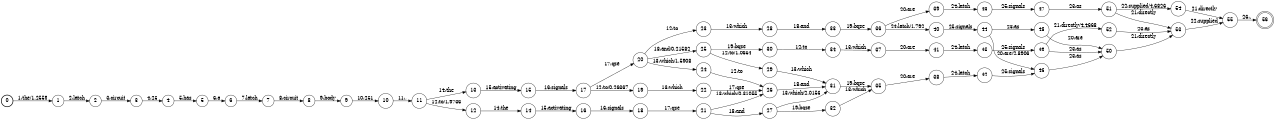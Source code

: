 digraph FST {
rankdir = LR;
size = "8.5,11";
label = "";
center = 1;
orientation = Portrait;
ranksep = "0.4";
nodesep = "0.25";
0 [label = "0", shape = circle, style = bold, fontsize = 14]
	0 -> 1 [label = "1:the/1.2559", fontsize = 14];
1 [label = "1", shape = circle, style = solid, fontsize = 14]
	1 -> 2 [label = "2:latch", fontsize = 14];
2 [label = "2", shape = circle, style = solid, fontsize = 14]
	2 -> 3 [label = "3:circuit", fontsize = 14];
3 [label = "3", shape = circle, style = solid, fontsize = 14]
	3 -> 4 [label = "4:25", fontsize = 14];
4 [label = "4", shape = circle, style = solid, fontsize = 14]
	4 -> 5 [label = "5:has", fontsize = 14];
5 [label = "5", shape = circle, style = solid, fontsize = 14]
	5 -> 6 [label = "6:a", fontsize = 14];
6 [label = "6", shape = circle, style = solid, fontsize = 14]
	6 -> 7 [label = "7:latch", fontsize = 14];
7 [label = "7", shape = circle, style = solid, fontsize = 14]
	7 -> 8 [label = "8:circuit", fontsize = 14];
8 [label = "8", shape = circle, style = solid, fontsize = 14]
	8 -> 9 [label = "9:body", fontsize = 14];
9 [label = "9", shape = circle, style = solid, fontsize = 14]
	9 -> 10 [label = "10:251", fontsize = 14];
10 [label = "10", shape = circle, style = solid, fontsize = 14]
	10 -> 11 [label = "11:,", fontsize = 14];
11 [label = "11", shape = circle, style = solid, fontsize = 14]
	11 -> 13 [label = "14:the", fontsize = 14];
	11 -> 12 [label = "12:to/1.9736", fontsize = 14];
12 [label = "12", shape = circle, style = solid, fontsize = 14]
	12 -> 14 [label = "14:the", fontsize = 14];
13 [label = "13", shape = circle, style = solid, fontsize = 14]
	13 -> 15 [label = "15:activating", fontsize = 14];
14 [label = "14", shape = circle, style = solid, fontsize = 14]
	14 -> 16 [label = "15:activating", fontsize = 14];
15 [label = "15", shape = circle, style = solid, fontsize = 14]
	15 -> 17 [label = "16:signals", fontsize = 14];
16 [label = "16", shape = circle, style = solid, fontsize = 14]
	16 -> 18 [label = "16:signals", fontsize = 14];
17 [label = "17", shape = circle, style = solid, fontsize = 14]
	17 -> 19 [label = "12:to/0.26367", fontsize = 14];
	17 -> 20 [label = "17:qse", fontsize = 14];
18 [label = "18", shape = circle, style = solid, fontsize = 14]
	18 -> 21 [label = "17:qse", fontsize = 14];
19 [label = "19", shape = circle, style = solid, fontsize = 14]
	19 -> 22 [label = "13:which", fontsize = 14];
20 [label = "20", shape = circle, style = solid, fontsize = 14]
	20 -> 23 [label = "12:to", fontsize = 14];
	20 -> 24 [label = "13:which/1.5908", fontsize = 14];
	20 -> 25 [label = "18:and/0.21582", fontsize = 14];
21 [label = "21", shape = circle, style = solid, fontsize = 14]
	21 -> 26 [label = "13:which/0.31055", fontsize = 14];
	21 -> 27 [label = "18:and", fontsize = 14];
22 [label = "22", shape = circle, style = solid, fontsize = 14]
	22 -> 26 [label = "17:qse", fontsize = 14];
23 [label = "23", shape = circle, style = solid, fontsize = 14]
	23 -> 28 [label = "13:which", fontsize = 14];
24 [label = "24", shape = circle, style = solid, fontsize = 14]
	24 -> 26 [label = "12:to", fontsize = 14];
25 [label = "25", shape = circle, style = solid, fontsize = 14]
	25 -> 29 [label = "12:to/1.0654", fontsize = 14];
	25 -> 30 [label = "19:bqse", fontsize = 14];
26 [label = "26", shape = circle, style = solid, fontsize = 14]
	26 -> 31 [label = "18:and", fontsize = 14];
27 [label = "27", shape = circle, style = solid, fontsize = 14]
	27 -> 31 [label = "13:which/2.0156", fontsize = 14];
	27 -> 32 [label = "19:bqse", fontsize = 14];
28 [label = "28", shape = circle, style = solid, fontsize = 14]
	28 -> 33 [label = "18:and", fontsize = 14];
29 [label = "29", shape = circle, style = solid, fontsize = 14]
	29 -> 31 [label = "13:which", fontsize = 14];
30 [label = "30", shape = circle, style = solid, fontsize = 14]
	30 -> 34 [label = "12:to", fontsize = 14];
31 [label = "31", shape = circle, style = solid, fontsize = 14]
	31 -> 35 [label = "19:bqse", fontsize = 14];
32 [label = "32", shape = circle, style = solid, fontsize = 14]
	32 -> 35 [label = "13:which", fontsize = 14];
33 [label = "33", shape = circle, style = solid, fontsize = 14]
	33 -> 36 [label = "19:bqse", fontsize = 14];
34 [label = "34", shape = circle, style = solid, fontsize = 14]
	34 -> 37 [label = "13:which", fontsize = 14];
35 [label = "35", shape = circle, style = solid, fontsize = 14]
	35 -> 38 [label = "20:are", fontsize = 14];
36 [label = "36", shape = circle, style = solid, fontsize = 14]
	36 -> 40 [label = "24:latch/1.792", fontsize = 14];
	36 -> 39 [label = "20:are", fontsize = 14];
37 [label = "37", shape = circle, style = solid, fontsize = 14]
	37 -> 41 [label = "20:are", fontsize = 14];
38 [label = "38", shape = circle, style = solid, fontsize = 14]
	38 -> 42 [label = "24:latch", fontsize = 14];
39 [label = "39", shape = circle, style = solid, fontsize = 14]
	39 -> 43 [label = "24:latch", fontsize = 14];
40 [label = "40", shape = circle, style = solid, fontsize = 14]
	40 -> 44 [label = "25:signals", fontsize = 14];
41 [label = "41", shape = circle, style = solid, fontsize = 14]
	41 -> 45 [label = "24:latch", fontsize = 14];
42 [label = "42", shape = circle, style = solid, fontsize = 14]
	42 -> 46 [label = "25:signals", fontsize = 14];
43 [label = "43", shape = circle, style = solid, fontsize = 14]
	43 -> 47 [label = "25:signals", fontsize = 14];
44 [label = "44", shape = circle, style = solid, fontsize = 14]
	44 -> 46 [label = "20:are/2.8906", fontsize = 14];
	44 -> 48 [label = "23:as", fontsize = 14];
45 [label = "45", shape = circle, style = solid, fontsize = 14]
	45 -> 49 [label = "25:signals", fontsize = 14];
46 [label = "46", shape = circle, style = solid, fontsize = 14]
	46 -> 50 [label = "23:as", fontsize = 14];
47 [label = "47", shape = circle, style = solid, fontsize = 14]
	47 -> 51 [label = "23:as", fontsize = 14];
48 [label = "48", shape = circle, style = solid, fontsize = 14]
	48 -> 50 [label = "20:are", fontsize = 14];
49 [label = "49", shape = circle, style = solid, fontsize = 14]
	49 -> 52 [label = "21:directly/4.4668", fontsize = 14];
	49 -> 50 [label = "23:as", fontsize = 14];
50 [label = "50", shape = circle, style = solid, fontsize = 14]
	50 -> 53 [label = "21:directly", fontsize = 14];
51 [label = "51", shape = circle, style = solid, fontsize = 14]
	51 -> 53 [label = "21:directly", fontsize = 14];
	51 -> 54 [label = "22:supplied/4.6826", fontsize = 14];
52 [label = "52", shape = circle, style = solid, fontsize = 14]
	52 -> 53 [label = "23:as", fontsize = 14];
53 [label = "53", shape = circle, style = solid, fontsize = 14]
	53 -> 55 [label = "22:supplied", fontsize = 14];
54 [label = "54", shape = circle, style = solid, fontsize = 14]
	54 -> 55 [label = "21:directly", fontsize = 14];
55 [label = "55", shape = circle, style = solid, fontsize = 14]
	55 -> 56 [label = "26:.", fontsize = 14];
56 [label = "56", shape = doublecircle, style = solid, fontsize = 14]
}
